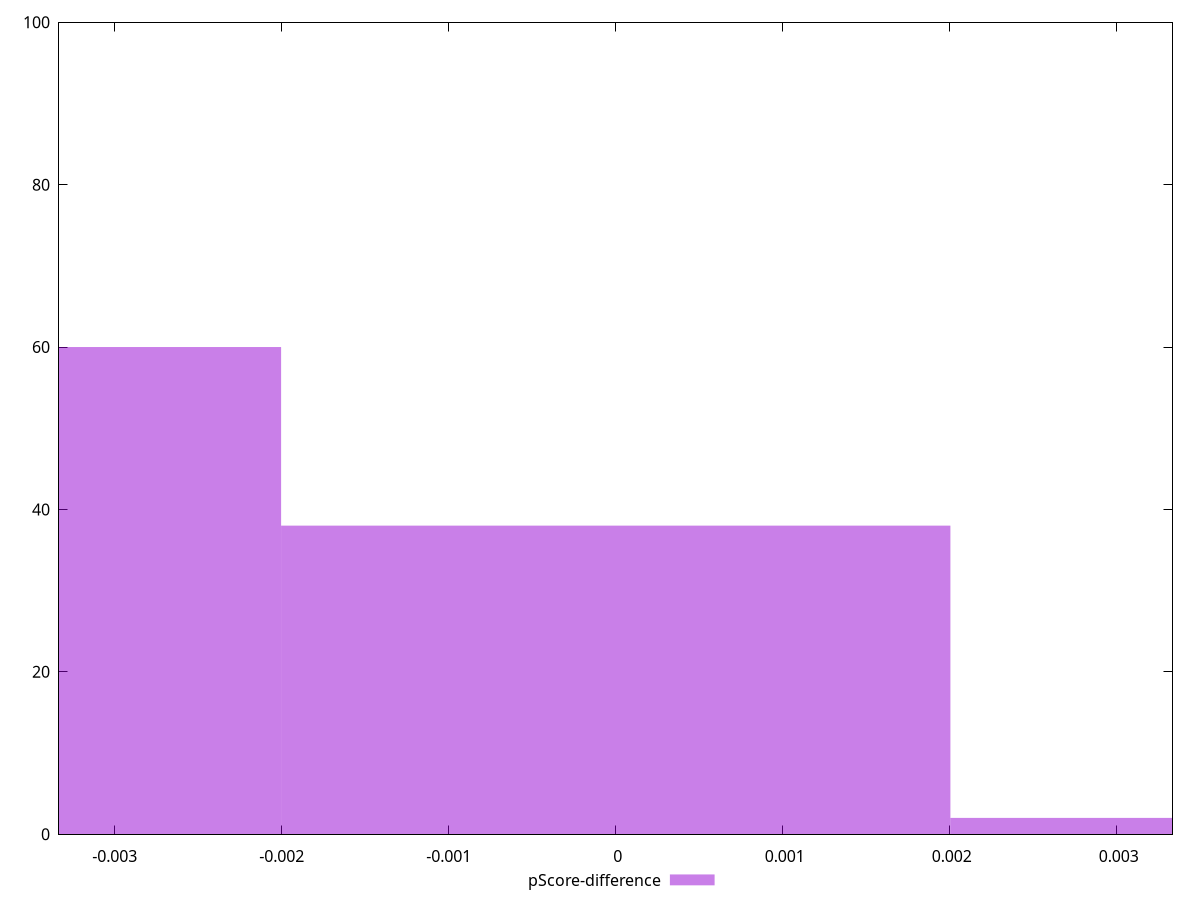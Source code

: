 reset

$pScoreDifference <<EOF
-0.004007149475247358 60
0 38
0.004007149475247358 2
EOF

set key outside below
set boxwidth 0.004007149475247358
set xrange [-0.0033333333333334103:0.0033333333333334103]
set yrange [0:100]
set trange [0:100]
set style fill transparent solid 0.5 noborder
set terminal svg size 640, 490 enhanced background rgb 'white'
set output "reports/report_00033_2021-03-01T14-23-16.841Z/unused-css-rules/samples/astro/pScore-difference/histogram.svg"

plot $pScoreDifference title "pScore-difference" with boxes

reset
